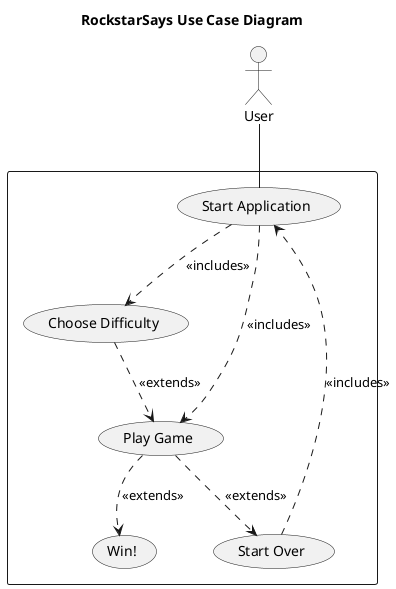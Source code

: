 @startuml

title RockstarSays Use Case Diagram

actor User

rectangle {

usecase "Start Application" as UC1
usecase "Choose Difficulty" as UC2
usecase "Play Game" as UC3
usecase "Start Over" as UC4
usecase "Win!" as UC5

User -- UC1

UC1 ..> (UC2): <<includes>>
UC1 ..> (UC3): <<includes>>
UC2 ..> (UC3): <<extends>>
UC3 ..> (UC5): <<extends>>
UC3 ..> (UC4): <<extends>>
UC4 ..> (UC1): <<includes>>

}



@enduml